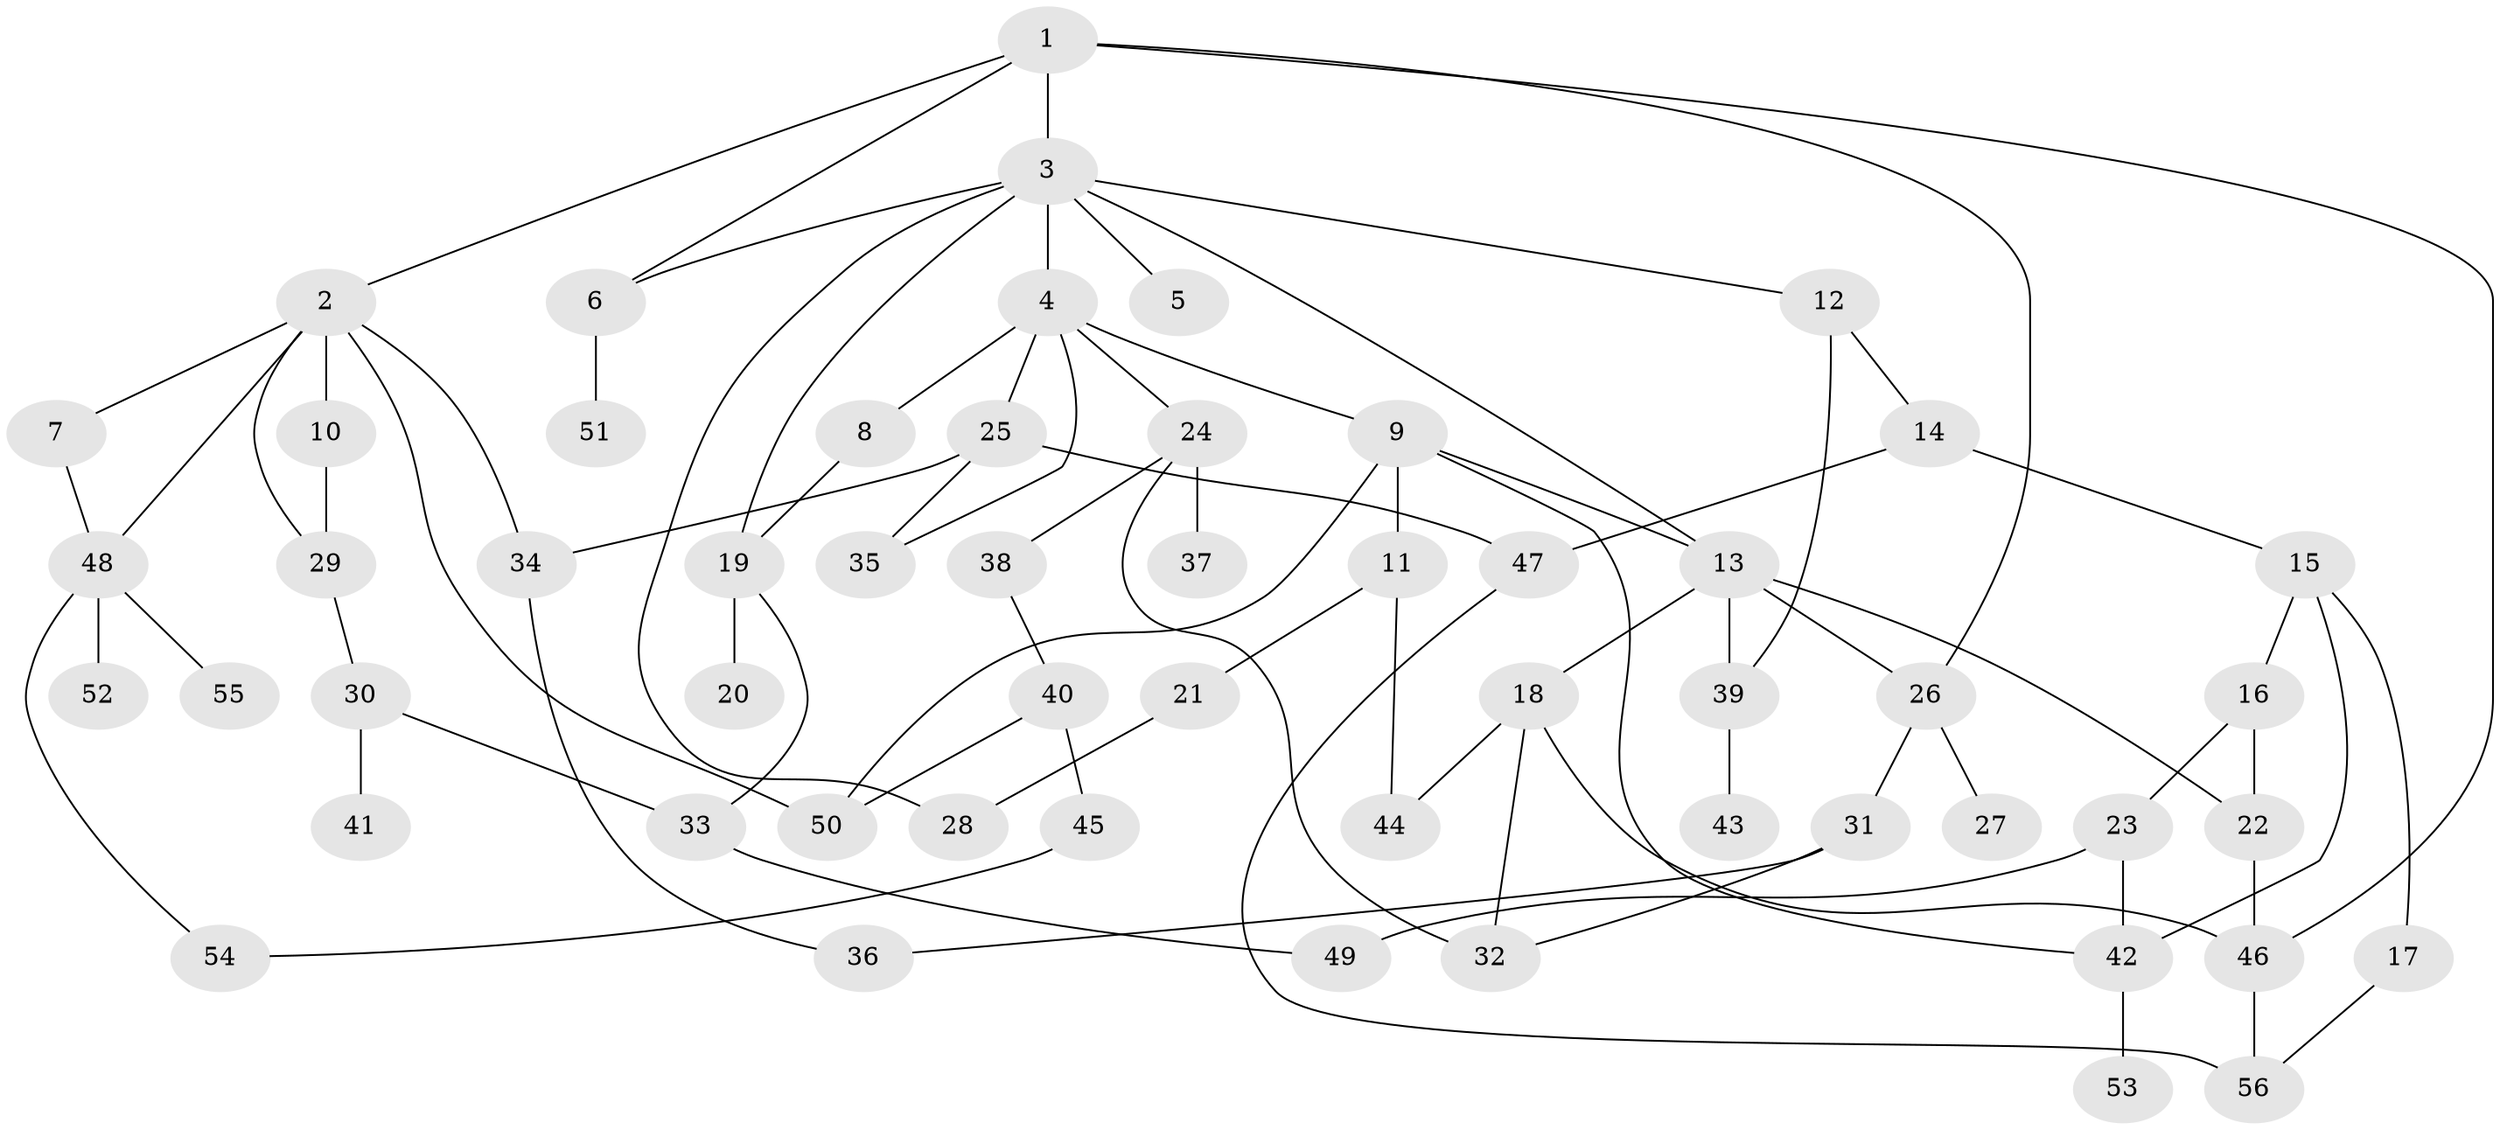 // Generated by graph-tools (version 1.1) at 2025/13/03/09/25 04:13:34]
// undirected, 56 vertices, 82 edges
graph export_dot {
graph [start="1"]
  node [color=gray90,style=filled];
  1;
  2;
  3;
  4;
  5;
  6;
  7;
  8;
  9;
  10;
  11;
  12;
  13;
  14;
  15;
  16;
  17;
  18;
  19;
  20;
  21;
  22;
  23;
  24;
  25;
  26;
  27;
  28;
  29;
  30;
  31;
  32;
  33;
  34;
  35;
  36;
  37;
  38;
  39;
  40;
  41;
  42;
  43;
  44;
  45;
  46;
  47;
  48;
  49;
  50;
  51;
  52;
  53;
  54;
  55;
  56;
  1 -- 2;
  1 -- 3;
  1 -- 6;
  1 -- 46;
  1 -- 26;
  2 -- 7;
  2 -- 10;
  2 -- 48;
  2 -- 50;
  2 -- 29;
  2 -- 34;
  3 -- 4;
  3 -- 5;
  3 -- 6;
  3 -- 12;
  3 -- 13;
  3 -- 19;
  3 -- 28;
  4 -- 8;
  4 -- 9;
  4 -- 24;
  4 -- 25;
  4 -- 35;
  6 -- 51;
  7 -- 48;
  8 -- 19;
  9 -- 11;
  9 -- 42;
  9 -- 50;
  9 -- 13;
  10 -- 29;
  11 -- 21;
  11 -- 44;
  12 -- 14;
  12 -- 39;
  13 -- 18;
  13 -- 26;
  13 -- 39;
  13 -- 22;
  14 -- 15;
  14 -- 47;
  15 -- 16;
  15 -- 17;
  15 -- 42;
  16 -- 22;
  16 -- 23;
  17 -- 56;
  18 -- 46;
  18 -- 44;
  18 -- 32;
  19 -- 20;
  19 -- 33;
  21 -- 28;
  22 -- 46;
  23 -- 42;
  23 -- 49;
  24 -- 37;
  24 -- 38;
  24 -- 32;
  25 -- 34;
  25 -- 35;
  25 -- 47;
  26 -- 27;
  26 -- 31;
  29 -- 30;
  30 -- 41;
  30 -- 33;
  31 -- 32;
  31 -- 36;
  33 -- 49;
  34 -- 36;
  38 -- 40;
  39 -- 43;
  40 -- 45;
  40 -- 50;
  42 -- 53;
  45 -- 54;
  46 -- 56;
  47 -- 56;
  48 -- 52;
  48 -- 54;
  48 -- 55;
}
